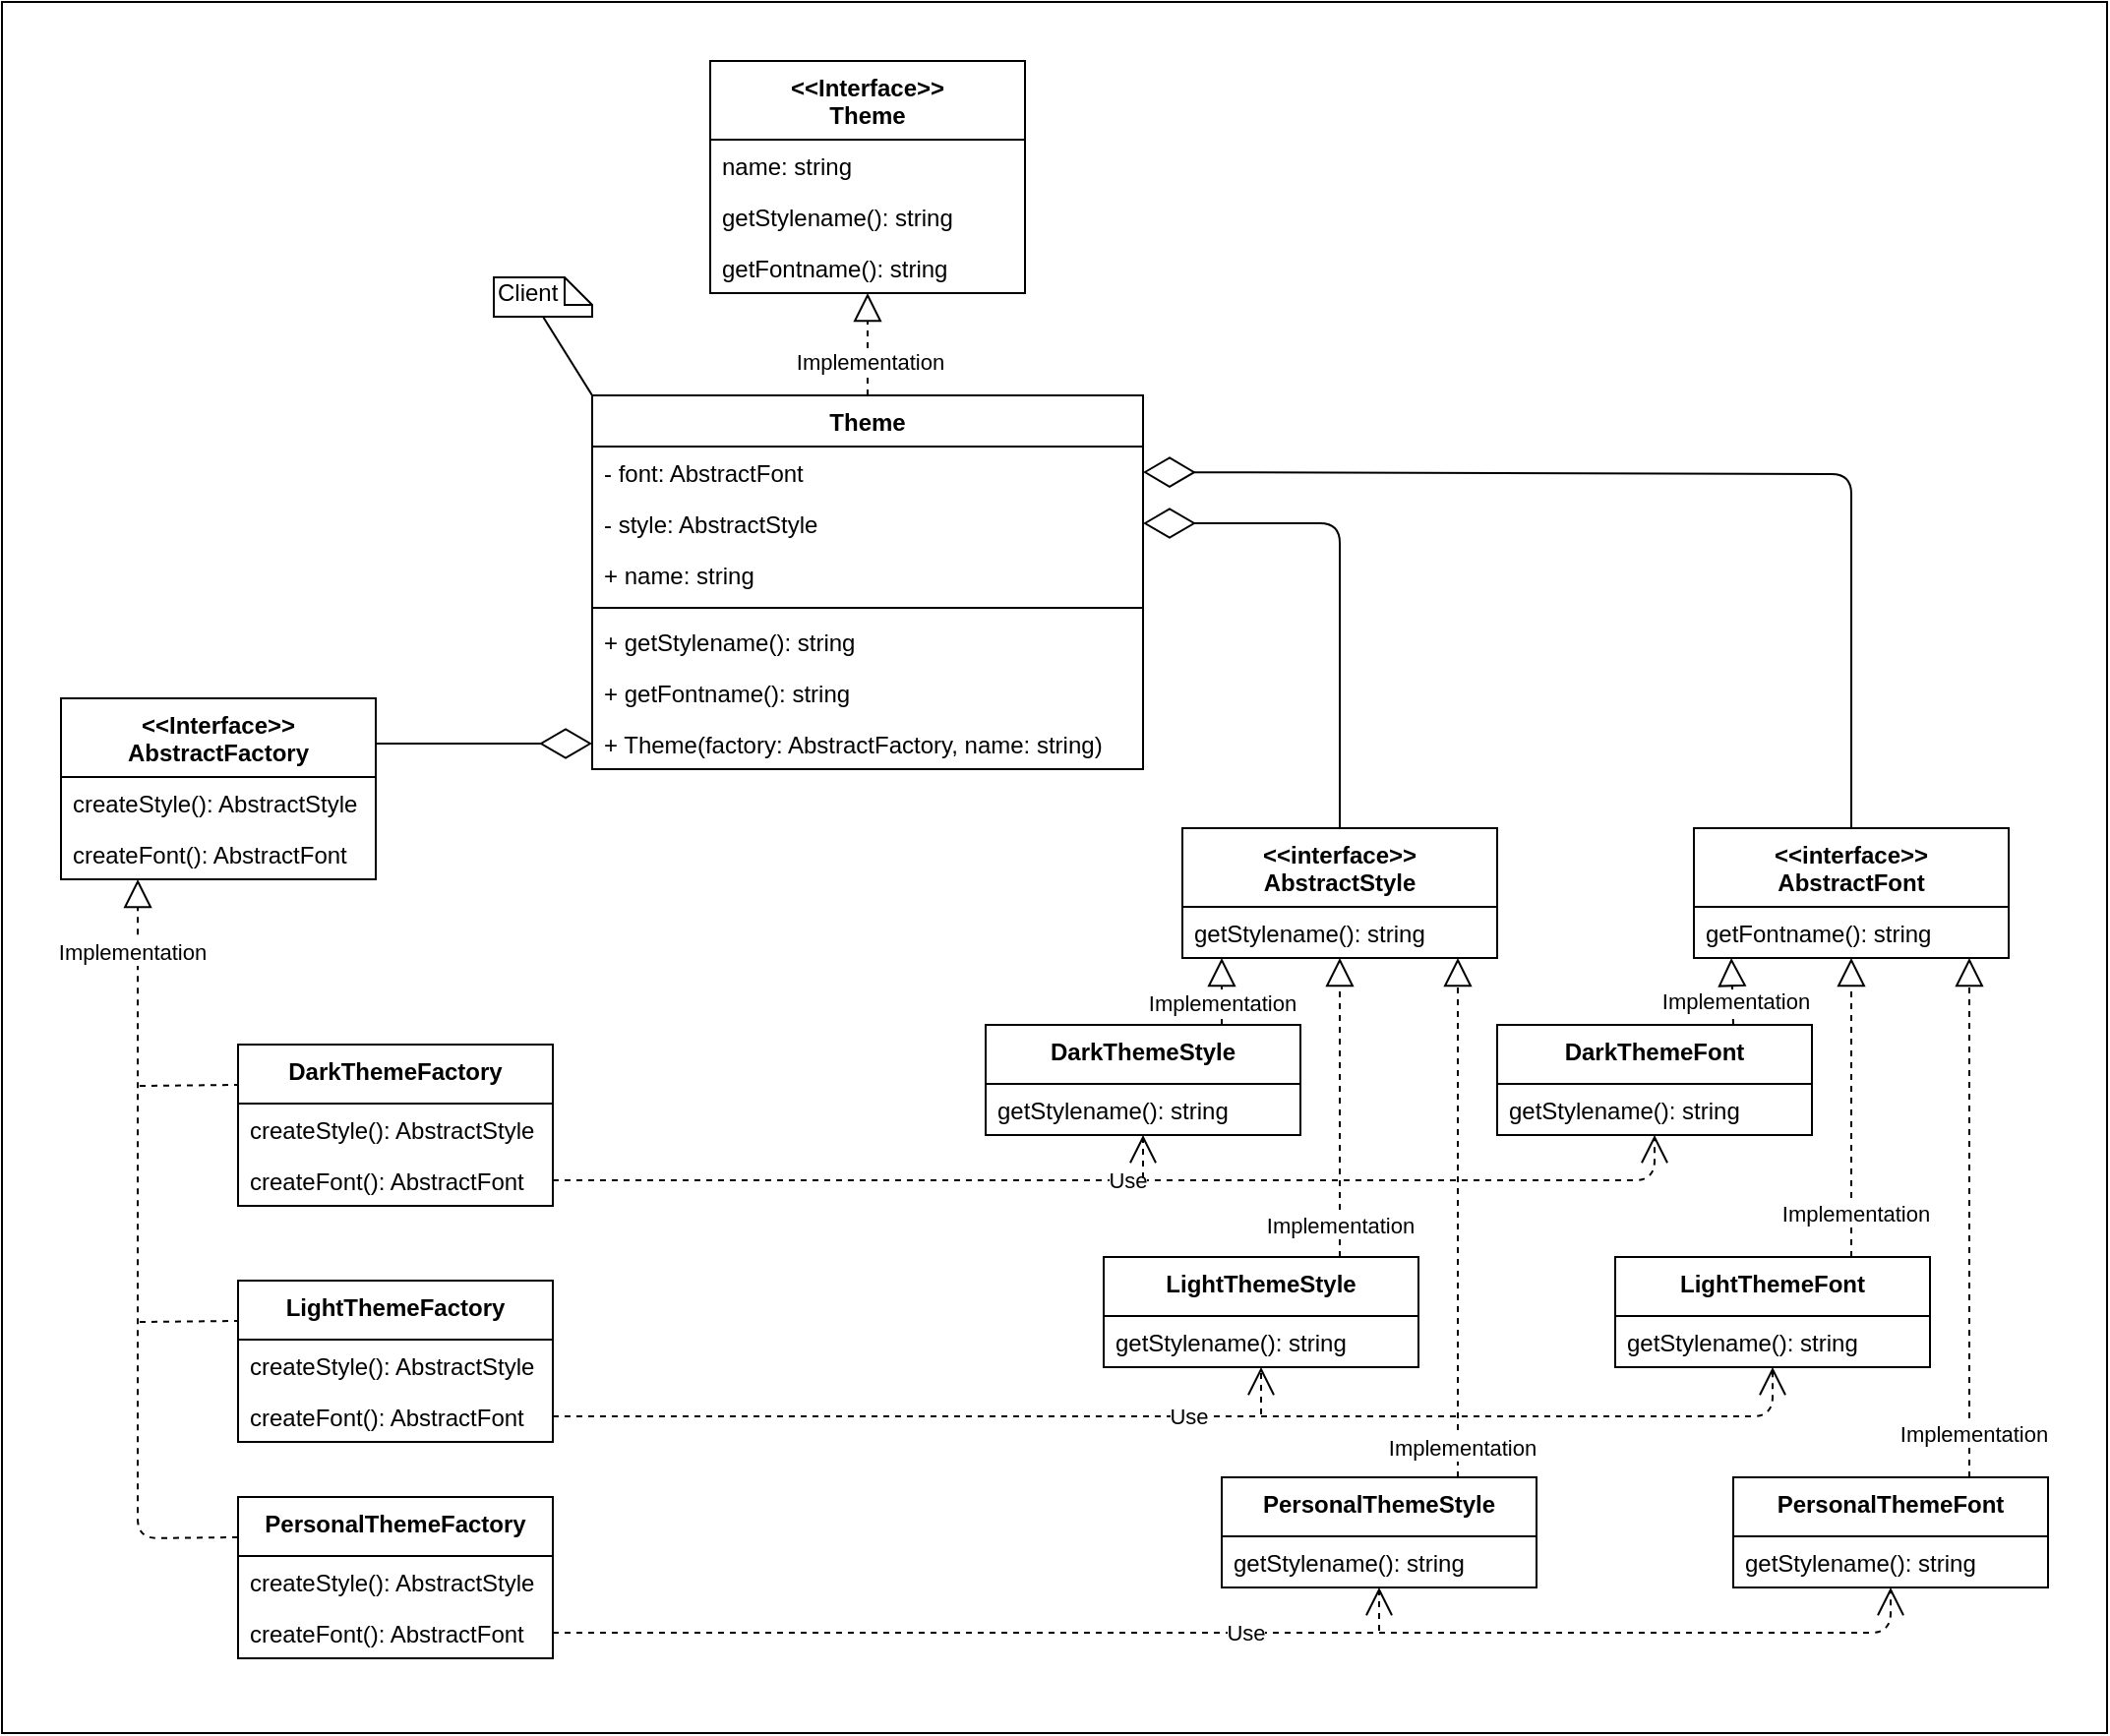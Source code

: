 <mxfile version="13.7.6" type="device"><diagram id="_X0WDFCCX3oivCGJwgD8" name="Page-1"><mxGraphModel dx="3045" dy="1941" grid="1" gridSize="10" guides="1" tooltips="1" connect="1" arrows="1" fold="1" page="1" pageScale="1" pageWidth="827" pageHeight="1169" math="0" shadow="0"><root><mxCell id="0"/><mxCell id="1" parent="0"/><mxCell id="_EttfqpJvlW2O_eeQalO-82" value="" style="rounded=0;whiteSpace=wrap;html=1;" vertex="1" parent="1"><mxGeometry x="-80" y="-200" width="1070" height="880" as="geometry"/></mxCell><mxCell id="_EttfqpJvlW2O_eeQalO-18" value="&lt;&lt;Interface&gt;&gt;&#10;Theme" style="swimlane;fontStyle=1;align=center;verticalAlign=top;childLayout=stackLayout;horizontal=1;startSize=40;horizontalStack=0;resizeParent=1;resizeParentMax=0;resizeLast=0;collapsible=1;marginBottom=0;" vertex="1" parent="1"><mxGeometry x="280" y="-170" width="160" height="118" as="geometry"/></mxCell><mxCell id="_EttfqpJvlW2O_eeQalO-21" value="name: string" style="text;strokeColor=none;fillColor=none;align=left;verticalAlign=top;spacingLeft=4;spacingRight=4;overflow=hidden;rotatable=0;points=[[0,0.5],[1,0.5]];portConstraint=eastwest;" vertex="1" parent="_EttfqpJvlW2O_eeQalO-18"><mxGeometry y="40" width="160" height="26" as="geometry"/></mxCell><mxCell id="_EttfqpJvlW2O_eeQalO-23" value="getStylename(): string" style="text;strokeColor=none;fillColor=none;align=left;verticalAlign=top;spacingLeft=4;spacingRight=4;overflow=hidden;rotatable=0;points=[[0,0.5],[1,0.5]];portConstraint=eastwest;" vertex="1" parent="_EttfqpJvlW2O_eeQalO-18"><mxGeometry y="66" width="160" height="26" as="geometry"/></mxCell><mxCell id="_EttfqpJvlW2O_eeQalO-24" value="getFontname(): string" style="text;strokeColor=none;fillColor=none;align=left;verticalAlign=top;spacingLeft=4;spacingRight=4;overflow=hidden;rotatable=0;points=[[0,0.5],[1,0.5]];portConstraint=eastwest;" vertex="1" parent="_EttfqpJvlW2O_eeQalO-18"><mxGeometry y="92" width="160" height="26" as="geometry"/></mxCell><mxCell id="_EttfqpJvlW2O_eeQalO-25" value="" style="endArrow=block;dashed=1;endFill=0;endSize=12;html=1;entryX=0.5;entryY=1;entryDx=0;entryDy=0;entryPerimeter=0;exitX=0.5;exitY=0;exitDx=0;exitDy=0;" edge="1" parent="1" source="_EttfqpJvlW2O_eeQalO-7" target="_EttfqpJvlW2O_eeQalO-24"><mxGeometry width="160" relative="1" as="geometry"><mxPoint x="500" y="190" as="sourcePoint"/><mxPoint x="660" y="190" as="targetPoint"/></mxGeometry></mxCell><mxCell id="_EttfqpJvlW2O_eeQalO-38" value="Implementation" style="edgeLabel;html=1;align=center;verticalAlign=middle;resizable=0;points=[];" vertex="1" connectable="0" parent="_EttfqpJvlW2O_eeQalO-25"><mxGeometry x="-0.346" y="-1" relative="1" as="geometry"><mxPoint as="offset"/></mxGeometry></mxCell><mxCell id="_EttfqpJvlW2O_eeQalO-7" value="Theme" style="swimlane;fontStyle=1;align=center;verticalAlign=top;childLayout=stackLayout;horizontal=1;startSize=26;horizontalStack=0;resizeParent=1;resizeParentMax=0;resizeLast=0;collapsible=1;marginBottom=0;" vertex="1" parent="1"><mxGeometry x="220" width="280" height="190" as="geometry"/></mxCell><mxCell id="_EttfqpJvlW2O_eeQalO-13" value="- font: AbstractFont" style="text;strokeColor=none;fillColor=none;align=left;verticalAlign=top;spacingLeft=4;spacingRight=4;overflow=hidden;rotatable=0;points=[[0,0.5],[1,0.5]];portConstraint=eastwest;" vertex="1" parent="_EttfqpJvlW2O_eeQalO-7"><mxGeometry y="26" width="280" height="26" as="geometry"/></mxCell><mxCell id="_EttfqpJvlW2O_eeQalO-11" value="- style: AbstractStyle" style="text;strokeColor=none;fillColor=none;align=left;verticalAlign=top;spacingLeft=4;spacingRight=4;overflow=hidden;rotatable=0;points=[[0,0.5],[1,0.5]];portConstraint=eastwest;" vertex="1" parent="_EttfqpJvlW2O_eeQalO-7"><mxGeometry y="52" width="280" height="26" as="geometry"/></mxCell><mxCell id="_EttfqpJvlW2O_eeQalO-8" value="+ name: string" style="text;strokeColor=none;fillColor=none;align=left;verticalAlign=top;spacingLeft=4;spacingRight=4;overflow=hidden;rotatable=0;points=[[0,0.5],[1,0.5]];portConstraint=eastwest;" vertex="1" parent="_EttfqpJvlW2O_eeQalO-7"><mxGeometry y="78" width="280" height="26" as="geometry"/></mxCell><mxCell id="_EttfqpJvlW2O_eeQalO-9" value="" style="line;strokeWidth=1;fillColor=none;align=left;verticalAlign=middle;spacingTop=-1;spacingLeft=3;spacingRight=3;rotatable=0;labelPosition=right;points=[];portConstraint=eastwest;" vertex="1" parent="_EttfqpJvlW2O_eeQalO-7"><mxGeometry y="104" width="280" height="8" as="geometry"/></mxCell><mxCell id="_EttfqpJvlW2O_eeQalO-14" value="+ getStylename(): string" style="text;strokeColor=none;fillColor=none;align=left;verticalAlign=top;spacingLeft=4;spacingRight=4;overflow=hidden;rotatable=0;points=[[0,0.5],[1,0.5]];portConstraint=eastwest;" vertex="1" parent="_EttfqpJvlW2O_eeQalO-7"><mxGeometry y="112" width="280" height="26" as="geometry"/></mxCell><mxCell id="_EttfqpJvlW2O_eeQalO-15" value="+ getFontname(): string" style="text;strokeColor=none;fillColor=none;align=left;verticalAlign=top;spacingLeft=4;spacingRight=4;overflow=hidden;rotatable=0;points=[[0,0.5],[1,0.5]];portConstraint=eastwest;" vertex="1" parent="_EttfqpJvlW2O_eeQalO-7"><mxGeometry y="138" width="280" height="26" as="geometry"/></mxCell><mxCell id="_EttfqpJvlW2O_eeQalO-28" value="+ Theme(factory: AbstractFactory, name: string)" style="text;strokeColor=none;fillColor=none;align=left;verticalAlign=top;spacingLeft=4;spacingRight=4;overflow=hidden;rotatable=0;points=[[0,0.5],[1,0.5]];portConstraint=eastwest;" vertex="1" parent="_EttfqpJvlW2O_eeQalO-7"><mxGeometry y="164" width="280" height="26" as="geometry"/></mxCell><mxCell id="_EttfqpJvlW2O_eeQalO-26" value="Client" style="shape=note;whiteSpace=wrap;html=1;size=14;verticalAlign=top;align=left;spacingTop=-6;" vertex="1" parent="1"><mxGeometry x="170" y="-60" width="50" height="20" as="geometry"/></mxCell><mxCell id="_EttfqpJvlW2O_eeQalO-27" value="" style="endArrow=none;html=1;exitX=0.5;exitY=1;exitDx=0;exitDy=0;exitPerimeter=0;entryX=0;entryY=0;entryDx=0;entryDy=0;" edge="1" parent="1" source="_EttfqpJvlW2O_eeQalO-26" target="_EttfqpJvlW2O_eeQalO-7"><mxGeometry width="50" height="50" relative="1" as="geometry"><mxPoint x="150" y="160" as="sourcePoint"/><mxPoint x="200" y="110" as="targetPoint"/></mxGeometry></mxCell><mxCell id="_EttfqpJvlW2O_eeQalO-30" value="&lt;&lt;Interface&gt;&gt;&#10;AbstractFactory" style="swimlane;fontStyle=1;align=center;verticalAlign=top;childLayout=stackLayout;horizontal=1;startSize=40;horizontalStack=0;resizeParent=1;resizeParentMax=0;resizeLast=0;collapsible=1;marginBottom=0;" vertex="1" parent="1"><mxGeometry x="-50" y="154" width="160" height="92" as="geometry"/></mxCell><mxCell id="_EttfqpJvlW2O_eeQalO-31" value="createStyle(): AbstractStyle" style="text;strokeColor=none;fillColor=none;align=left;verticalAlign=top;spacingLeft=4;spacingRight=4;overflow=hidden;rotatable=0;points=[[0,0.5],[1,0.5]];portConstraint=eastwest;" vertex="1" parent="_EttfqpJvlW2O_eeQalO-30"><mxGeometry y="40" width="160" height="26" as="geometry"/></mxCell><mxCell id="_EttfqpJvlW2O_eeQalO-34" value="createFont(): AbstractFont" style="text;strokeColor=none;fillColor=none;align=left;verticalAlign=top;spacingLeft=4;spacingRight=4;overflow=hidden;rotatable=0;points=[[0,0.5],[1,0.5]];portConstraint=eastwest;" vertex="1" parent="_EttfqpJvlW2O_eeQalO-30"><mxGeometry y="66" width="160" height="26" as="geometry"/></mxCell><mxCell id="_EttfqpJvlW2O_eeQalO-45" value="" style="endArrow=block;dashed=1;endFill=0;endSize=12;html=1;entryX=0.244;entryY=1;entryDx=0;entryDy=0;entryPerimeter=0;exitX=0;exitY=0.25;exitDx=0;exitDy=0;" edge="1" parent="1" source="_EttfqpJvlW2O_eeQalO-42" target="_EttfqpJvlW2O_eeQalO-34"><mxGeometry width="160" relative="1" as="geometry"><mxPoint x="-220" y="470" as="sourcePoint"/><mxPoint x="-60" y="470" as="targetPoint"/><Array as="points"><mxPoint x="-11" y="581"/></Array></mxGeometry></mxCell><mxCell id="_EttfqpJvlW2O_eeQalO-46" value="Implementation" style="edgeLabel;html=1;align=center;verticalAlign=middle;resizable=0;points=[];" vertex="1" connectable="0" parent="_EttfqpJvlW2O_eeQalO-45"><mxGeometry x="0.81" y="3" relative="1" as="geometry"><mxPoint as="offset"/></mxGeometry></mxCell><mxCell id="_EttfqpJvlW2O_eeQalO-48" value="" style="endArrow=none;dashed=1;html=1;entryX=0;entryY=0.25;entryDx=0;entryDy=0;" edge="1" parent="1" target="_EttfqpJvlW2O_eeQalO-39"><mxGeometry width="50" height="50" relative="1" as="geometry"><mxPoint x="-10" y="471" as="sourcePoint"/><mxPoint x="-100" y="390" as="targetPoint"/></mxGeometry></mxCell><mxCell id="_EttfqpJvlW2O_eeQalO-50" value="" style="endArrow=none;dashed=1;html=1;entryX=0;entryY=0.25;entryDx=0;entryDy=0;" edge="1" parent="1" target="_EttfqpJvlW2O_eeQalO-35"><mxGeometry width="50" height="50" relative="1" as="geometry"><mxPoint x="-10" y="351" as="sourcePoint"/><mxPoint x="-90" y="330" as="targetPoint"/></mxGeometry></mxCell><mxCell id="_EttfqpJvlW2O_eeQalO-54" value="&lt;&lt;interface&gt;&gt;&#10;AbstractStyle" style="swimlane;fontStyle=1;align=center;verticalAlign=top;childLayout=stackLayout;horizontal=1;startSize=40;horizontalStack=0;resizeParent=1;resizeParentMax=0;resizeLast=0;collapsible=1;marginBottom=0;" vertex="1" parent="1"><mxGeometry x="520" y="220" width="160" height="66" as="geometry"/></mxCell><mxCell id="_EttfqpJvlW2O_eeQalO-55" value="getStylename(): string" style="text;strokeColor=none;fillColor=none;align=left;verticalAlign=top;spacingLeft=4;spacingRight=4;overflow=hidden;rotatable=0;points=[[0,0.5],[1,0.5]];portConstraint=eastwest;" vertex="1" parent="_EttfqpJvlW2O_eeQalO-54"><mxGeometry y="40" width="160" height="26" as="geometry"/></mxCell><mxCell id="_EttfqpJvlW2O_eeQalO-58" value="DarkThemeFont" style="swimlane;fontStyle=1;align=center;verticalAlign=top;childLayout=stackLayout;horizontal=1;startSize=30;horizontalStack=0;resizeParent=1;resizeParentMax=0;resizeLast=0;collapsible=1;marginBottom=0;" vertex="1" parent="1"><mxGeometry x="680" y="320" width="160" height="56" as="geometry"/></mxCell><mxCell id="_EttfqpJvlW2O_eeQalO-59" value="getStylename(): string" style="text;strokeColor=none;fillColor=none;align=left;verticalAlign=top;spacingLeft=4;spacingRight=4;overflow=hidden;rotatable=0;points=[[0,0.5],[1,0.5]];portConstraint=eastwest;" vertex="1" parent="_EttfqpJvlW2O_eeQalO-58"><mxGeometry y="30" width="160" height="26" as="geometry"/></mxCell><mxCell id="_EttfqpJvlW2O_eeQalO-70" value="" style="endArrow=block;dashed=1;endFill=0;endSize=12;html=1;entryX=0.125;entryY=1;entryDx=0;entryDy=0;entryPerimeter=0;exitX=0.75;exitY=0;exitDx=0;exitDy=0;" edge="1" parent="1" source="_EttfqpJvlW2O_eeQalO-64" target="_EttfqpJvlW2O_eeQalO-55"><mxGeometry width="160" relative="1" as="geometry"><mxPoint x="390" y="690" as="sourcePoint"/><mxPoint x="550" y="690" as="targetPoint"/></mxGeometry></mxCell><mxCell id="_EttfqpJvlW2O_eeQalO-86" value="Implementation" style="edgeLabel;html=1;align=center;verticalAlign=middle;resizable=0;points=[];" vertex="1" connectable="0" parent="_EttfqpJvlW2O_eeQalO-70"><mxGeometry x="-0.356" relative="1" as="geometry"><mxPoint as="offset"/></mxGeometry></mxCell><mxCell id="_EttfqpJvlW2O_eeQalO-71" value="" style="endArrow=block;dashed=1;endFill=0;endSize=12;html=1;exitX=0.75;exitY=0;exitDx=0;exitDy=0;entryX=0.5;entryY=1;entryDx=0;entryDy=0;entryPerimeter=0;" edge="1" parent="1" source="_EttfqpJvlW2O_eeQalO-66" target="_EttfqpJvlW2O_eeQalO-55"><mxGeometry width="160" relative="1" as="geometry"><mxPoint x="560" y="710" as="sourcePoint"/><mxPoint x="640" y="360" as="targetPoint"/></mxGeometry></mxCell><mxCell id="_EttfqpJvlW2O_eeQalO-87" value="Implementation" style="edgeLabel;html=1;align=center;verticalAlign=middle;resizable=0;points=[];" vertex="1" connectable="0" parent="_EttfqpJvlW2O_eeQalO-71"><mxGeometry x="-0.789" relative="1" as="geometry"><mxPoint as="offset"/></mxGeometry></mxCell><mxCell id="_EttfqpJvlW2O_eeQalO-64" value="DarkThemeStyle" style="swimlane;fontStyle=1;align=center;verticalAlign=top;childLayout=stackLayout;horizontal=1;startSize=30;horizontalStack=0;resizeParent=1;resizeParentMax=0;resizeLast=0;collapsible=1;marginBottom=0;" vertex="1" parent="1"><mxGeometry x="420" y="320" width="160" height="56" as="geometry"/></mxCell><mxCell id="_EttfqpJvlW2O_eeQalO-65" value="getStylename(): string" style="text;strokeColor=none;fillColor=none;align=left;verticalAlign=top;spacingLeft=4;spacingRight=4;overflow=hidden;rotatable=0;points=[[0,0.5],[1,0.5]];portConstraint=eastwest;" vertex="1" parent="_EttfqpJvlW2O_eeQalO-64"><mxGeometry y="30" width="160" height="26" as="geometry"/></mxCell><mxCell id="_EttfqpJvlW2O_eeQalO-66" value="LightThemeStyle" style="swimlane;fontStyle=1;align=center;verticalAlign=top;childLayout=stackLayout;horizontal=1;startSize=30;horizontalStack=0;resizeParent=1;resizeParentMax=0;resizeLast=0;collapsible=1;marginBottom=0;" vertex="1" parent="1"><mxGeometry x="480" y="438" width="160" height="56" as="geometry"/></mxCell><mxCell id="_EttfqpJvlW2O_eeQalO-67" value="getStylename(): string" style="text;strokeColor=none;fillColor=none;align=left;verticalAlign=top;spacingLeft=4;spacingRight=4;overflow=hidden;rotatable=0;points=[[0,0.5],[1,0.5]];portConstraint=eastwest;" vertex="1" parent="_EttfqpJvlW2O_eeQalO-66"><mxGeometry y="30" width="160" height="26" as="geometry"/></mxCell><mxCell id="_EttfqpJvlW2O_eeQalO-68" value="PersonalThemeStyle" style="swimlane;fontStyle=1;align=center;verticalAlign=top;childLayout=stackLayout;horizontal=1;startSize=30;horizontalStack=0;resizeParent=1;resizeParentMax=0;resizeLast=0;collapsible=1;marginBottom=0;" vertex="1" parent="1"><mxGeometry x="540" y="550" width="160" height="56" as="geometry"/></mxCell><mxCell id="_EttfqpJvlW2O_eeQalO-69" value="getStylename(): string" style="text;strokeColor=none;fillColor=none;align=left;verticalAlign=top;spacingLeft=4;spacingRight=4;overflow=hidden;rotatable=0;points=[[0,0.5],[1,0.5]];portConstraint=eastwest;" vertex="1" parent="_EttfqpJvlW2O_eeQalO-68"><mxGeometry y="30" width="160" height="26" as="geometry"/></mxCell><mxCell id="_EttfqpJvlW2O_eeQalO-72" value="" style="endArrow=block;dashed=1;endFill=0;endSize=12;html=1;exitX=0.75;exitY=0;exitDx=0;exitDy=0;entryX=0.875;entryY=1;entryDx=0;entryDy=0;entryPerimeter=0;" edge="1" parent="1" source="_EttfqpJvlW2O_eeQalO-68" target="_EttfqpJvlW2O_eeQalO-55"><mxGeometry width="160" relative="1" as="geometry"><mxPoint x="660" y="430" as="sourcePoint"/><mxPoint x="630" y="330" as="targetPoint"/></mxGeometry></mxCell><mxCell id="_EttfqpJvlW2O_eeQalO-88" value="Implementation" style="edgeLabel;html=1;align=center;verticalAlign=middle;resizable=0;points=[];" vertex="1" connectable="0" parent="_EttfqpJvlW2O_eeQalO-72"><mxGeometry x="-0.886" y="-2" relative="1" as="geometry"><mxPoint as="offset"/></mxGeometry></mxCell><mxCell id="_EttfqpJvlW2O_eeQalO-51" value="&lt;&lt;interface&gt;&gt;&#10;AbstractFont" style="swimlane;fontStyle=1;align=center;verticalAlign=top;childLayout=stackLayout;horizontal=1;startSize=40;horizontalStack=0;resizeParent=1;resizeParentMax=0;resizeLast=0;collapsible=1;marginBottom=0;" vertex="1" parent="1"><mxGeometry x="780" y="220" width="160" height="66" as="geometry"/></mxCell><mxCell id="_EttfqpJvlW2O_eeQalO-53" value="getFontname(): string" style="text;strokeColor=none;fillColor=none;align=left;verticalAlign=top;spacingLeft=4;spacingRight=4;overflow=hidden;rotatable=0;points=[[0,0.5],[1,0.5]];portConstraint=eastwest;" vertex="1" parent="_EttfqpJvlW2O_eeQalO-51"><mxGeometry y="40" width="160" height="26" as="geometry"/></mxCell><mxCell id="_EttfqpJvlW2O_eeQalO-60" value="LightThemeFont" style="swimlane;fontStyle=1;align=center;verticalAlign=top;childLayout=stackLayout;horizontal=1;startSize=30;horizontalStack=0;resizeParent=1;resizeParentMax=0;resizeLast=0;collapsible=1;marginBottom=0;" vertex="1" parent="1"><mxGeometry x="740" y="438" width="160" height="56" as="geometry"/></mxCell><mxCell id="_EttfqpJvlW2O_eeQalO-61" value="getStylename(): string" style="text;strokeColor=none;fillColor=none;align=left;verticalAlign=top;spacingLeft=4;spacingRight=4;overflow=hidden;rotatable=0;points=[[0,0.5],[1,0.5]];portConstraint=eastwest;" vertex="1" parent="_EttfqpJvlW2O_eeQalO-60"><mxGeometry y="30" width="160" height="26" as="geometry"/></mxCell><mxCell id="_EttfqpJvlW2O_eeQalO-62" value="PersonalThemeFont" style="swimlane;fontStyle=1;align=center;verticalAlign=top;childLayout=stackLayout;horizontal=1;startSize=30;horizontalStack=0;resizeParent=1;resizeParentMax=0;resizeLast=0;collapsible=1;marginBottom=0;" vertex="1" parent="1"><mxGeometry x="800" y="550" width="160" height="56" as="geometry"/></mxCell><mxCell id="_EttfqpJvlW2O_eeQalO-63" value="getStylename(): string" style="text;strokeColor=none;fillColor=none;align=left;verticalAlign=top;spacingLeft=4;spacingRight=4;overflow=hidden;rotatable=0;points=[[0,0.5],[1,0.5]];portConstraint=eastwest;" vertex="1" parent="_EttfqpJvlW2O_eeQalO-62"><mxGeometry y="30" width="160" height="26" as="geometry"/></mxCell><mxCell id="_EttfqpJvlW2O_eeQalO-73" value="" style="endArrow=block;dashed=1;endFill=0;endSize=12;html=1;exitX=0.75;exitY=0;exitDx=0;exitDy=0;entryX=0.875;entryY=1;entryDx=0;entryDy=0;entryPerimeter=0;" edge="1" parent="1" source="_EttfqpJvlW2O_eeQalO-62" target="_EttfqpJvlW2O_eeQalO-53"><mxGeometry width="160" relative="1" as="geometry"><mxPoint x="1070" y="380" as="sourcePoint"/><mxPoint x="1230" y="380" as="targetPoint"/></mxGeometry></mxCell><mxCell id="_EttfqpJvlW2O_eeQalO-91" value="Implementation" style="edgeLabel;html=1;align=center;verticalAlign=middle;resizable=0;points=[];" vertex="1" connectable="0" parent="_EttfqpJvlW2O_eeQalO-73"><mxGeometry x="-0.832" y="-2" relative="1" as="geometry"><mxPoint as="offset"/></mxGeometry></mxCell><mxCell id="_EttfqpJvlW2O_eeQalO-74" value="" style="endArrow=block;dashed=1;endFill=0;endSize=12;html=1;exitX=0.75;exitY=0;exitDx=0;exitDy=0;entryX=0.5;entryY=1;entryDx=0;entryDy=0;entryPerimeter=0;" edge="1" parent="1" source="_EttfqpJvlW2O_eeQalO-60" target="_EttfqpJvlW2O_eeQalO-53"><mxGeometry width="160" relative="1" as="geometry"><mxPoint x="1100" y="460" as="sourcePoint"/><mxPoint x="1080" y="350" as="targetPoint"/></mxGeometry></mxCell><mxCell id="_EttfqpJvlW2O_eeQalO-90" value="Implementation" style="edgeLabel;html=1;align=center;verticalAlign=middle;resizable=0;points=[];" vertex="1" connectable="0" parent="_EttfqpJvlW2O_eeQalO-74"><mxGeometry x="-0.712" y="-2" relative="1" as="geometry"><mxPoint as="offset"/></mxGeometry></mxCell><mxCell id="_EttfqpJvlW2O_eeQalO-75" value="" style="endArrow=block;dashed=1;endFill=0;endSize=12;html=1;exitX=0.75;exitY=0;exitDx=0;exitDy=0;entryX=0.119;entryY=1;entryDx=0;entryDy=0;entryPerimeter=0;" edge="1" parent="1" source="_EttfqpJvlW2O_eeQalO-58" target="_EttfqpJvlW2O_eeQalO-53"><mxGeometry width="160" relative="1" as="geometry"><mxPoint x="1090" y="370" as="sourcePoint"/><mxPoint x="1250" y="370" as="targetPoint"/></mxGeometry></mxCell><mxCell id="_EttfqpJvlW2O_eeQalO-89" value="Implementation" style="edgeLabel;html=1;align=center;verticalAlign=middle;resizable=0;points=[];" vertex="1" connectable="0" parent="_EttfqpJvlW2O_eeQalO-75"><mxGeometry x="-0.289" y="-1" relative="1" as="geometry"><mxPoint as="offset"/></mxGeometry></mxCell><mxCell id="_EttfqpJvlW2O_eeQalO-76" value="Use" style="endArrow=open;endSize=12;dashed=1;html=1;entryX=0.5;entryY=1;entryDx=0;entryDy=0;entryPerimeter=0;exitX=1;exitY=0.5;exitDx=0;exitDy=0;" edge="1" parent="1" source="_EttfqpJvlW2O_eeQalO-44" target="_EttfqpJvlW2O_eeQalO-63"><mxGeometry width="160" relative="1" as="geometry"><mxPoint x="300" y="690" as="sourcePoint"/><mxPoint x="460" y="690" as="targetPoint"/><Array as="points"><mxPoint x="880" y="629"/></Array></mxGeometry></mxCell><mxCell id="_EttfqpJvlW2O_eeQalO-42" value="PersonalThemeFactory" style="swimlane;fontStyle=1;align=center;verticalAlign=top;childLayout=stackLayout;horizontal=1;startSize=30;horizontalStack=0;resizeParent=1;resizeParentMax=0;resizeLast=0;collapsible=1;marginBottom=0;" vertex="1" parent="1"><mxGeometry x="40" y="560" width="160" height="82" as="geometry"/></mxCell><mxCell id="_EttfqpJvlW2O_eeQalO-43" value="createStyle(): AbstractStyle" style="text;strokeColor=none;fillColor=none;align=left;verticalAlign=top;spacingLeft=4;spacingRight=4;overflow=hidden;rotatable=0;points=[[0,0.5],[1,0.5]];portConstraint=eastwest;" vertex="1" parent="_EttfqpJvlW2O_eeQalO-42"><mxGeometry y="30" width="160" height="26" as="geometry"/></mxCell><mxCell id="_EttfqpJvlW2O_eeQalO-44" value="createFont(): AbstractFont" style="text;strokeColor=none;fillColor=none;align=left;verticalAlign=top;spacingLeft=4;spacingRight=4;overflow=hidden;rotatable=0;points=[[0,0.5],[1,0.5]];portConstraint=eastwest;" vertex="1" parent="_EttfqpJvlW2O_eeQalO-42"><mxGeometry y="56" width="160" height="26" as="geometry"/></mxCell><mxCell id="_EttfqpJvlW2O_eeQalO-39" value="LightThemeFactory" style="swimlane;fontStyle=1;align=center;verticalAlign=top;childLayout=stackLayout;horizontal=1;startSize=30;horizontalStack=0;resizeParent=1;resizeParentMax=0;resizeLast=0;collapsible=1;marginBottom=0;" vertex="1" parent="1"><mxGeometry x="40" y="450" width="160" height="82" as="geometry"/></mxCell><mxCell id="_EttfqpJvlW2O_eeQalO-40" value="createStyle(): AbstractStyle" style="text;strokeColor=none;fillColor=none;align=left;verticalAlign=top;spacingLeft=4;spacingRight=4;overflow=hidden;rotatable=0;points=[[0,0.5],[1,0.5]];portConstraint=eastwest;" vertex="1" parent="_EttfqpJvlW2O_eeQalO-39"><mxGeometry y="30" width="160" height="26" as="geometry"/></mxCell><mxCell id="_EttfqpJvlW2O_eeQalO-41" value="createFont(): AbstractFont" style="text;strokeColor=none;fillColor=none;align=left;verticalAlign=top;spacingLeft=4;spacingRight=4;overflow=hidden;rotatable=0;points=[[0,0.5],[1,0.5]];portConstraint=eastwest;" vertex="1" parent="_EttfqpJvlW2O_eeQalO-39"><mxGeometry y="56" width="160" height="26" as="geometry"/></mxCell><mxCell id="_EttfqpJvlW2O_eeQalO-35" value="DarkThemeFactory" style="swimlane;fontStyle=1;align=center;verticalAlign=top;childLayout=stackLayout;horizontal=1;startSize=30;horizontalStack=0;resizeParent=1;resizeParentMax=0;resizeLast=0;collapsible=1;marginBottom=0;" vertex="1" parent="1"><mxGeometry x="40" y="330" width="160" height="82" as="geometry"/></mxCell><mxCell id="_EttfqpJvlW2O_eeQalO-36" value="createStyle(): AbstractStyle" style="text;strokeColor=none;fillColor=none;align=left;verticalAlign=top;spacingLeft=4;spacingRight=4;overflow=hidden;rotatable=0;points=[[0,0.5],[1,0.5]];portConstraint=eastwest;" vertex="1" parent="_EttfqpJvlW2O_eeQalO-35"><mxGeometry y="30" width="160" height="26" as="geometry"/></mxCell><mxCell id="_EttfqpJvlW2O_eeQalO-37" value="createFont(): AbstractFont" style="text;strokeColor=none;fillColor=none;align=left;verticalAlign=top;spacingLeft=4;spacingRight=4;overflow=hidden;rotatable=0;points=[[0,0.5],[1,0.5]];portConstraint=eastwest;" vertex="1" parent="_EttfqpJvlW2O_eeQalO-35"><mxGeometry y="56" width="160" height="26" as="geometry"/></mxCell><mxCell id="_EttfqpJvlW2O_eeQalO-77" value="Use" style="endArrow=open;endSize=12;dashed=1;html=1;entryX=0.5;entryY=1;entryDx=0;entryDy=0;entryPerimeter=0;exitX=1;exitY=0.5;exitDx=0;exitDy=0;" edge="1" parent="1" source="_EttfqpJvlW2O_eeQalO-41" target="_EttfqpJvlW2O_eeQalO-61"><mxGeometry width="160" relative="1" as="geometry"><mxPoint x="240" y="510" as="sourcePoint"/><mxPoint x="400" y="510" as="targetPoint"/><Array as="points"><mxPoint x="820" y="519"/></Array></mxGeometry></mxCell><mxCell id="_EttfqpJvlW2O_eeQalO-78" value="Use" style="endArrow=open;endSize=12;dashed=1;html=1;entryX=0.5;entryY=1;entryDx=0;entryDy=0;entryPerimeter=0;exitX=1;exitY=0.5;exitDx=0;exitDy=0;" edge="1" parent="1" source="_EttfqpJvlW2O_eeQalO-37" target="_EttfqpJvlW2O_eeQalO-59"><mxGeometry width="160" relative="1" as="geometry"><mxPoint x="290" y="420" as="sourcePoint"/><mxPoint x="450" y="420" as="targetPoint"/><Array as="points"><mxPoint x="760" y="399"/></Array></mxGeometry></mxCell><mxCell id="_EttfqpJvlW2O_eeQalO-79" value="" style="endArrow=open;endSize=12;dashed=1;html=1;entryX=0.5;entryY=1;entryDx=0;entryDy=0;entryPerimeter=0;" edge="1" parent="1" target="_EttfqpJvlW2O_eeQalO-69"><mxGeometry width="160" relative="1" as="geometry"><mxPoint x="620" y="628" as="sourcePoint"/><mxPoint x="770" y="710" as="targetPoint"/></mxGeometry></mxCell><mxCell id="_EttfqpJvlW2O_eeQalO-80" value="" style="endArrow=open;endSize=12;dashed=1;html=1;entryX=0.5;entryY=1;entryDx=0;entryDy=0;entryPerimeter=0;" edge="1" parent="1" target="_EttfqpJvlW2O_eeQalO-67"><mxGeometry width="160" relative="1" as="geometry"><mxPoint x="560" y="518" as="sourcePoint"/><mxPoint x="630" y="616" as="targetPoint"/></mxGeometry></mxCell><mxCell id="_EttfqpJvlW2O_eeQalO-81" value="" style="endArrow=open;endSize=12;dashed=1;html=1;entryX=0.5;entryY=1;entryDx=0;entryDy=0;entryPerimeter=0;" edge="1" parent="1" target="_EttfqpJvlW2O_eeQalO-65"><mxGeometry width="160" relative="1" as="geometry"><mxPoint x="500" y="398" as="sourcePoint"/><mxPoint x="570" y="504" as="targetPoint"/></mxGeometry></mxCell><mxCell id="_EttfqpJvlW2O_eeQalO-83" value="" style="endArrow=diamondThin;endFill=0;endSize=24;html=1;entryX=0;entryY=0.5;entryDx=0;entryDy=0;exitX=1;exitY=0.25;exitDx=0;exitDy=0;" edge="1" parent="1" source="_EttfqpJvlW2O_eeQalO-30" target="_EttfqpJvlW2O_eeQalO-28"><mxGeometry width="160" relative="1" as="geometry"><mxPoint x="20" y="70" as="sourcePoint"/><mxPoint x="180" y="70" as="targetPoint"/></mxGeometry></mxCell><mxCell id="_EttfqpJvlW2O_eeQalO-84" value="" style="endArrow=diamondThin;endFill=0;endSize=24;html=1;entryX=1;entryY=0.5;entryDx=0;entryDy=0;exitX=0.5;exitY=0;exitDx=0;exitDy=0;" edge="1" parent="1" source="_EttfqpJvlW2O_eeQalO-54" target="_EttfqpJvlW2O_eeQalO-11"><mxGeometry width="160" relative="1" as="geometry"><mxPoint x="640" y="90" as="sourcePoint"/><mxPoint x="800" y="90" as="targetPoint"/><Array as="points"><mxPoint x="600" y="65"/></Array></mxGeometry></mxCell><mxCell id="_EttfqpJvlW2O_eeQalO-85" value="" style="endArrow=diamondThin;endFill=0;endSize=24;html=1;entryX=1;entryY=0.5;entryDx=0;entryDy=0;exitX=0.5;exitY=0;exitDx=0;exitDy=0;" edge="1" parent="1" source="_EttfqpJvlW2O_eeQalO-51" target="_EttfqpJvlW2O_eeQalO-13"><mxGeometry width="160" relative="1" as="geometry"><mxPoint x="750" y="110" as="sourcePoint"/><mxPoint x="910" y="110" as="targetPoint"/><Array as="points"><mxPoint x="860" y="40"/></Array></mxGeometry></mxCell></root></mxGraphModel></diagram></mxfile>